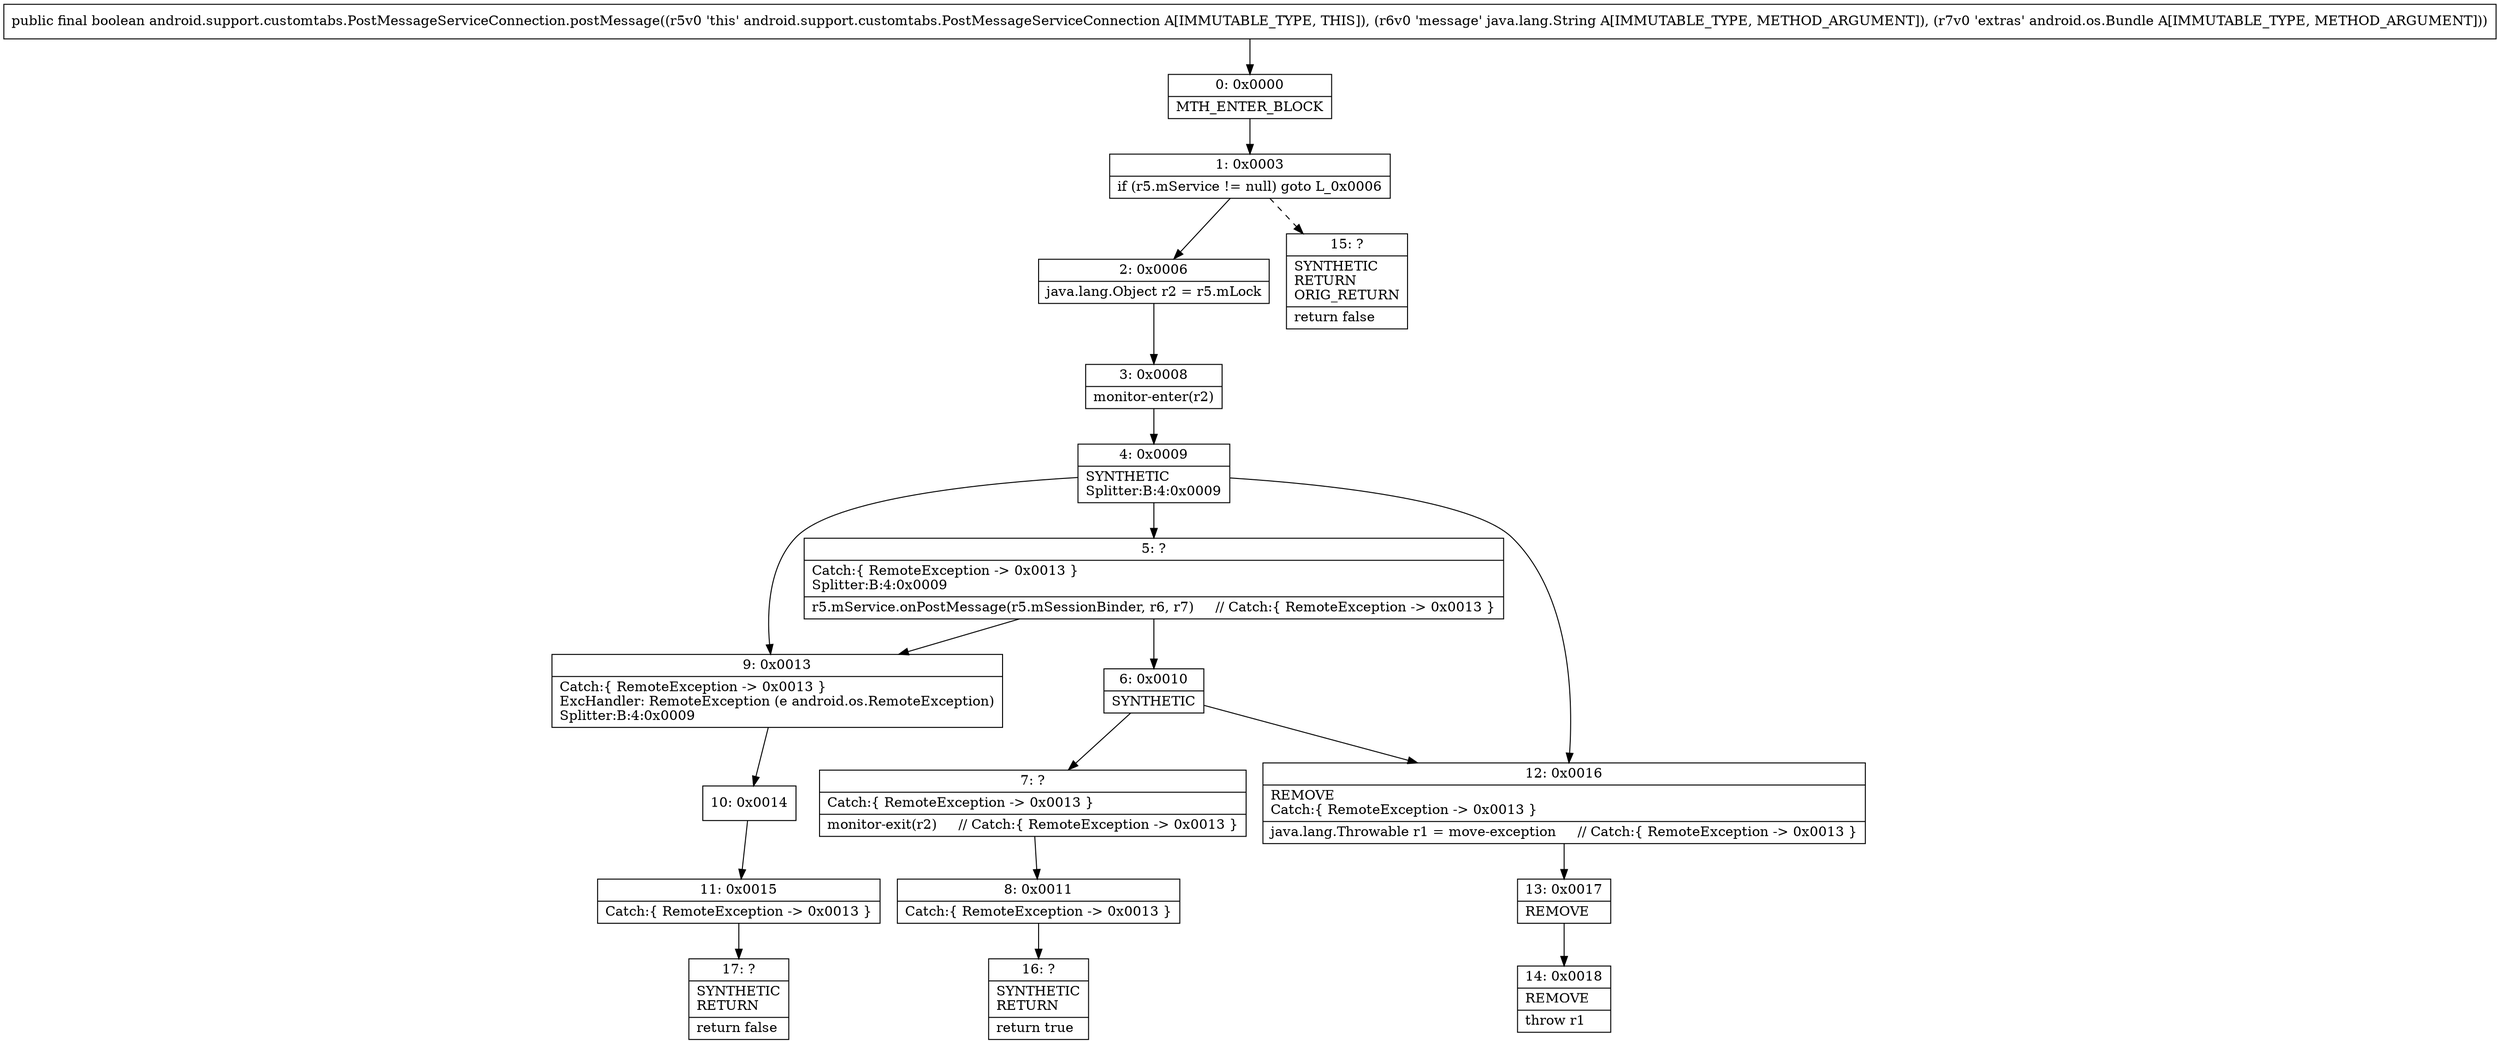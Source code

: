 digraph "CFG forandroid.support.customtabs.PostMessageServiceConnection.postMessage(Ljava\/lang\/String;Landroid\/os\/Bundle;)Z" {
Node_0 [shape=record,label="{0\:\ 0x0000|MTH_ENTER_BLOCK\l}"];
Node_1 [shape=record,label="{1\:\ 0x0003|if (r5.mService != null) goto L_0x0006\l}"];
Node_2 [shape=record,label="{2\:\ 0x0006|java.lang.Object r2 = r5.mLock\l}"];
Node_3 [shape=record,label="{3\:\ 0x0008|monitor\-enter(r2)\l}"];
Node_4 [shape=record,label="{4\:\ 0x0009|SYNTHETIC\lSplitter:B:4:0x0009\l}"];
Node_5 [shape=record,label="{5\:\ ?|Catch:\{ RemoteException \-\> 0x0013 \}\lSplitter:B:4:0x0009\l|r5.mService.onPostMessage(r5.mSessionBinder, r6, r7)     \/\/ Catch:\{ RemoteException \-\> 0x0013 \}\l}"];
Node_6 [shape=record,label="{6\:\ 0x0010|SYNTHETIC\l}"];
Node_7 [shape=record,label="{7\:\ ?|Catch:\{ RemoteException \-\> 0x0013 \}\l|monitor\-exit(r2)     \/\/ Catch:\{ RemoteException \-\> 0x0013 \}\l}"];
Node_8 [shape=record,label="{8\:\ 0x0011|Catch:\{ RemoteException \-\> 0x0013 \}\l}"];
Node_9 [shape=record,label="{9\:\ 0x0013|Catch:\{ RemoteException \-\> 0x0013 \}\lExcHandler: RemoteException (e android.os.RemoteException)\lSplitter:B:4:0x0009\l}"];
Node_10 [shape=record,label="{10\:\ 0x0014}"];
Node_11 [shape=record,label="{11\:\ 0x0015|Catch:\{ RemoteException \-\> 0x0013 \}\l}"];
Node_12 [shape=record,label="{12\:\ 0x0016|REMOVE\lCatch:\{ RemoteException \-\> 0x0013 \}\l|java.lang.Throwable r1 = move\-exception     \/\/ Catch:\{ RemoteException \-\> 0x0013 \}\l}"];
Node_13 [shape=record,label="{13\:\ 0x0017|REMOVE\l}"];
Node_14 [shape=record,label="{14\:\ 0x0018|REMOVE\l|throw r1\l}"];
Node_15 [shape=record,label="{15\:\ ?|SYNTHETIC\lRETURN\lORIG_RETURN\l|return false\l}"];
Node_16 [shape=record,label="{16\:\ ?|SYNTHETIC\lRETURN\l|return true\l}"];
Node_17 [shape=record,label="{17\:\ ?|SYNTHETIC\lRETURN\l|return false\l}"];
MethodNode[shape=record,label="{public final boolean android.support.customtabs.PostMessageServiceConnection.postMessage((r5v0 'this' android.support.customtabs.PostMessageServiceConnection A[IMMUTABLE_TYPE, THIS]), (r6v0 'message' java.lang.String A[IMMUTABLE_TYPE, METHOD_ARGUMENT]), (r7v0 'extras' android.os.Bundle A[IMMUTABLE_TYPE, METHOD_ARGUMENT])) }"];
MethodNode -> Node_0;
Node_0 -> Node_1;
Node_1 -> Node_2;
Node_1 -> Node_15[style=dashed];
Node_2 -> Node_3;
Node_3 -> Node_4;
Node_4 -> Node_5;
Node_4 -> Node_9;
Node_4 -> Node_12;
Node_5 -> Node_6;
Node_5 -> Node_9;
Node_6 -> Node_7;
Node_6 -> Node_12;
Node_7 -> Node_8;
Node_8 -> Node_16;
Node_9 -> Node_10;
Node_10 -> Node_11;
Node_11 -> Node_17;
Node_12 -> Node_13;
Node_13 -> Node_14;
}

